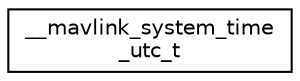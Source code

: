 digraph "Graphical Class Hierarchy"
{
 // INTERACTIVE_SVG=YES
  edge [fontname="Helvetica",fontsize="10",labelfontname="Helvetica",labelfontsize="10"];
  node [fontname="Helvetica",fontsize="10",shape=record];
  rankdir="LR";
  Node1 [label="__mavlink_system_time\l_utc_t",height=0.2,width=0.4,color="black", fillcolor="white", style="filled",URL="$struct____mavlink__system__time__utc__t.html"];
}
